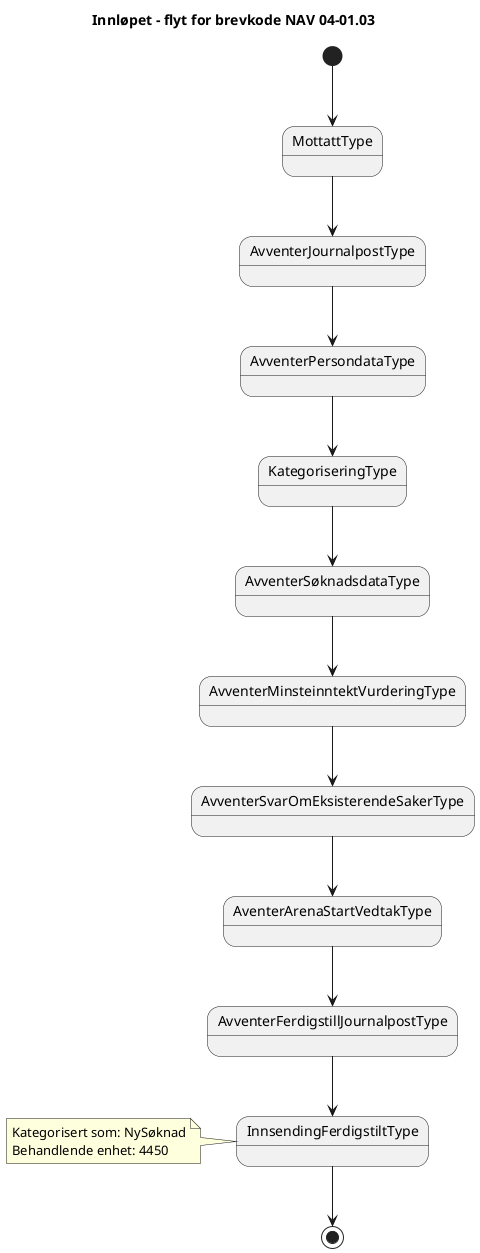 @startuml
title 
Innløpet – flyt for brevkode NAV 04-01.03
end title           
[*]-->MottattType
MottattType --> AvventerJournalpostType
AvventerJournalpostType --> AvventerPersondataType
AvventerPersondataType --> KategoriseringType
KategoriseringType --> AvventerSøknadsdataType
AvventerSøknadsdataType --> AvventerMinsteinntektVurderingType
AvventerMinsteinntektVurderingType --> AvventerSvarOmEksisterendeSakerType
AvventerSvarOmEksisterendeSakerType --> AventerArenaStartVedtakType
AventerArenaStartVedtakType --> AvventerFerdigstillJournalpostType
AvventerFerdigstillJournalpostType --> InnsendingFerdigstiltType
InnsendingFerdigstiltType--> [*]
note left of InnsendingFerdigstiltType
Kategorisert som: NySøknad
Behandlende enhet: 4450  
end note
@enduml